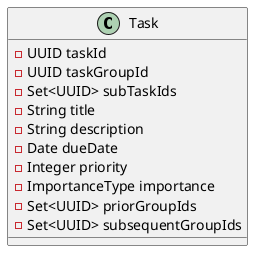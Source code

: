 @startuml
' private 변수에 대한 단순한 getter, setter 메소드는 넣지 않음
class Task {
	- UUID taskId
	- UUID taskGroupId
	- Set<UUID> subTaskIds
	- String title
	- String description
	- Date dueDate
	- Integer priority
	- ImportanceType importance
	- Set<UUID> priorGroupIds
	- Set<UUID> subsequentGroupIds
}
@enduml